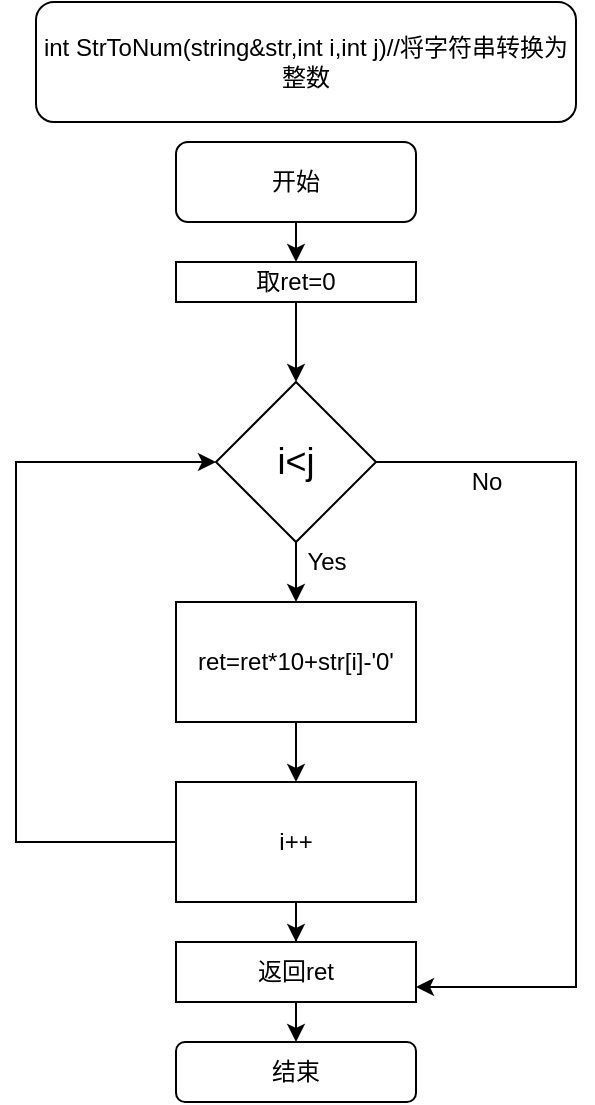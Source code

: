 <mxfile version="12.6.5" type="device"><diagram id="C5RBs43oDa-KdzZeNtuy" name="Page-1"><mxGraphModel dx="1024" dy="592" grid="1" gridSize="10" guides="1" tooltips="1" connect="1" arrows="1" fold="1" page="1" pageScale="1" pageWidth="827" pageHeight="1169" math="0" shadow="0"><root><mxCell id="WIyWlLk6GJQsqaUBKTNV-0"/><mxCell id="WIyWlLk6GJQsqaUBKTNV-1" parent="WIyWlLk6GJQsqaUBKTNV-0"/><mxCell id="kwNzftH0g4QT1iYpU-Qf-2" style="edgeStyle=orthogonalEdgeStyle;rounded=0;orthogonalLoop=1;jettySize=auto;html=1;exitX=0.5;exitY=1;exitDx=0;exitDy=0;entryX=0.5;entryY=0;entryDx=0;entryDy=0;" edge="1" parent="WIyWlLk6GJQsqaUBKTNV-1" source="WIyWlLk6GJQsqaUBKTNV-3" target="kwNzftH0g4QT1iYpU-Qf-1"><mxGeometry relative="1" as="geometry"/></mxCell><mxCell id="WIyWlLk6GJQsqaUBKTNV-3" value="开始" style="rounded=1;whiteSpace=wrap;html=1;fontSize=12;glass=0;strokeWidth=1;shadow=0;" parent="WIyWlLk6GJQsqaUBKTNV-1" vertex="1"><mxGeometry x="160" y="80" width="120" height="40" as="geometry"/></mxCell><mxCell id="kwNzftH0g4QT1iYpU-Qf-0" value="int StrToNum(string&amp;amp;str,int i,int j)//将字符串转换为整数" style="rounded=1;whiteSpace=wrap;html=1;" vertex="1" parent="WIyWlLk6GJQsqaUBKTNV-1"><mxGeometry x="90" y="10" width="270" height="60" as="geometry"/></mxCell><mxCell id="kwNzftH0g4QT1iYpU-Qf-3" style="edgeStyle=orthogonalEdgeStyle;rounded=0;orthogonalLoop=1;jettySize=auto;html=1;exitX=0.5;exitY=1;exitDx=0;exitDy=0;" edge="1" parent="WIyWlLk6GJQsqaUBKTNV-1" source="kwNzftH0g4QT1iYpU-Qf-1" target="kwNzftH0g4QT1iYpU-Qf-4"><mxGeometry relative="1" as="geometry"><mxPoint x="220" y="190" as="targetPoint"/></mxGeometry></mxCell><mxCell id="kwNzftH0g4QT1iYpU-Qf-1" value="取ret=0" style="rounded=0;whiteSpace=wrap;html=1;" vertex="1" parent="WIyWlLk6GJQsqaUBKTNV-1"><mxGeometry x="160" y="140" width="120" height="20" as="geometry"/></mxCell><mxCell id="kwNzftH0g4QT1iYpU-Qf-5" style="edgeStyle=orthogonalEdgeStyle;rounded=0;orthogonalLoop=1;jettySize=auto;html=1;exitX=0.5;exitY=1;exitDx=0;exitDy=0;" edge="1" parent="WIyWlLk6GJQsqaUBKTNV-1" source="kwNzftH0g4QT1iYpU-Qf-4" target="kwNzftH0g4QT1iYpU-Qf-6"><mxGeometry relative="1" as="geometry"><mxPoint x="220" y="310" as="targetPoint"/></mxGeometry></mxCell><mxCell id="kwNzftH0g4QT1iYpU-Qf-11" style="edgeStyle=orthogonalEdgeStyle;rounded=0;orthogonalLoop=1;jettySize=auto;html=1;exitX=1;exitY=0.5;exitDx=0;exitDy=0;entryX=1;entryY=0.75;entryDx=0;entryDy=0;" edge="1" parent="WIyWlLk6GJQsqaUBKTNV-1" source="kwNzftH0g4QT1iYpU-Qf-4" target="kwNzftH0g4QT1iYpU-Qf-15"><mxGeometry relative="1" as="geometry"><mxPoint x="290" y="560" as="targetPoint"/><Array as="points"><mxPoint x="360" y="240"/><mxPoint x="360" y="503"/></Array></mxGeometry></mxCell><mxCell id="kwNzftH0g4QT1iYpU-Qf-4" value="&lt;font style=&quot;font-size: 18px&quot;&gt;i&amp;lt;j&lt;/font&gt;" style="rhombus;whiteSpace=wrap;html=1;" vertex="1" parent="WIyWlLk6GJQsqaUBKTNV-1"><mxGeometry x="180" y="200" width="80" height="80" as="geometry"/></mxCell><mxCell id="kwNzftH0g4QT1iYpU-Qf-7" style="edgeStyle=orthogonalEdgeStyle;rounded=0;orthogonalLoop=1;jettySize=auto;html=1;exitX=0.5;exitY=1;exitDx=0;exitDy=0;" edge="1" parent="WIyWlLk6GJQsqaUBKTNV-1" source="kwNzftH0g4QT1iYpU-Qf-6" target="kwNzftH0g4QT1iYpU-Qf-8"><mxGeometry relative="1" as="geometry"><mxPoint x="220" y="400" as="targetPoint"/></mxGeometry></mxCell><mxCell id="kwNzftH0g4QT1iYpU-Qf-6" value="ret=ret*10+str[i]-'0'" style="rounded=0;whiteSpace=wrap;html=1;" vertex="1" parent="WIyWlLk6GJQsqaUBKTNV-1"><mxGeometry x="160" y="310" width="120" height="60" as="geometry"/></mxCell><mxCell id="kwNzftH0g4QT1iYpU-Qf-10" style="edgeStyle=orthogonalEdgeStyle;rounded=0;orthogonalLoop=1;jettySize=auto;html=1;exitX=0;exitY=0.5;exitDx=0;exitDy=0;" edge="1" parent="WIyWlLk6GJQsqaUBKTNV-1" source="kwNzftH0g4QT1iYpU-Qf-8" target="kwNzftH0g4QT1iYpU-Qf-4"><mxGeometry relative="1" as="geometry"><mxPoint x="80" y="230" as="targetPoint"/><Array as="points"><mxPoint x="80" y="430"/><mxPoint x="80" y="240"/></Array></mxGeometry></mxCell><mxCell id="kwNzftH0g4QT1iYpU-Qf-14" style="edgeStyle=orthogonalEdgeStyle;rounded=0;orthogonalLoop=1;jettySize=auto;html=1;exitX=0.5;exitY=1;exitDx=0;exitDy=0;" edge="1" parent="WIyWlLk6GJQsqaUBKTNV-1" source="kwNzftH0g4QT1iYpU-Qf-8" target="kwNzftH0g4QT1iYpU-Qf-15"><mxGeometry relative="1" as="geometry"><mxPoint x="220" y="480" as="targetPoint"/></mxGeometry></mxCell><mxCell id="kwNzftH0g4QT1iYpU-Qf-8" value="i++" style="rounded=0;whiteSpace=wrap;html=1;" vertex="1" parent="WIyWlLk6GJQsqaUBKTNV-1"><mxGeometry x="160" y="400" width="120" height="60" as="geometry"/></mxCell><mxCell id="kwNzftH0g4QT1iYpU-Qf-9" value="Yes" style="text;html=1;align=center;verticalAlign=middle;resizable=0;points=[];autosize=1;" vertex="1" parent="WIyWlLk6GJQsqaUBKTNV-1"><mxGeometry x="220" y="280" width="30" height="20" as="geometry"/></mxCell><mxCell id="kwNzftH0g4QT1iYpU-Qf-12" value="No&lt;br&gt;" style="text;html=1;align=center;verticalAlign=middle;resizable=0;points=[];autosize=1;" vertex="1" parent="WIyWlLk6GJQsqaUBKTNV-1"><mxGeometry x="300" y="240" width="30" height="20" as="geometry"/></mxCell><mxCell id="kwNzftH0g4QT1iYpU-Qf-13" value="结束" style="rounded=1;whiteSpace=wrap;html=1;" vertex="1" parent="WIyWlLk6GJQsqaUBKTNV-1"><mxGeometry x="160" y="530" width="120" height="30" as="geometry"/></mxCell><mxCell id="kwNzftH0g4QT1iYpU-Qf-16" style="edgeStyle=orthogonalEdgeStyle;rounded=0;orthogonalLoop=1;jettySize=auto;html=1;exitX=0.5;exitY=1;exitDx=0;exitDy=0;" edge="1" parent="WIyWlLk6GJQsqaUBKTNV-1" source="kwNzftH0g4QT1iYpU-Qf-15"><mxGeometry relative="1" as="geometry"><mxPoint x="220" y="530" as="targetPoint"/></mxGeometry></mxCell><mxCell id="kwNzftH0g4QT1iYpU-Qf-15" value="返回ret" style="rounded=0;whiteSpace=wrap;html=1;" vertex="1" parent="WIyWlLk6GJQsqaUBKTNV-1"><mxGeometry x="160" y="480" width="120" height="30" as="geometry"/></mxCell></root></mxGraphModel></diagram></mxfile>